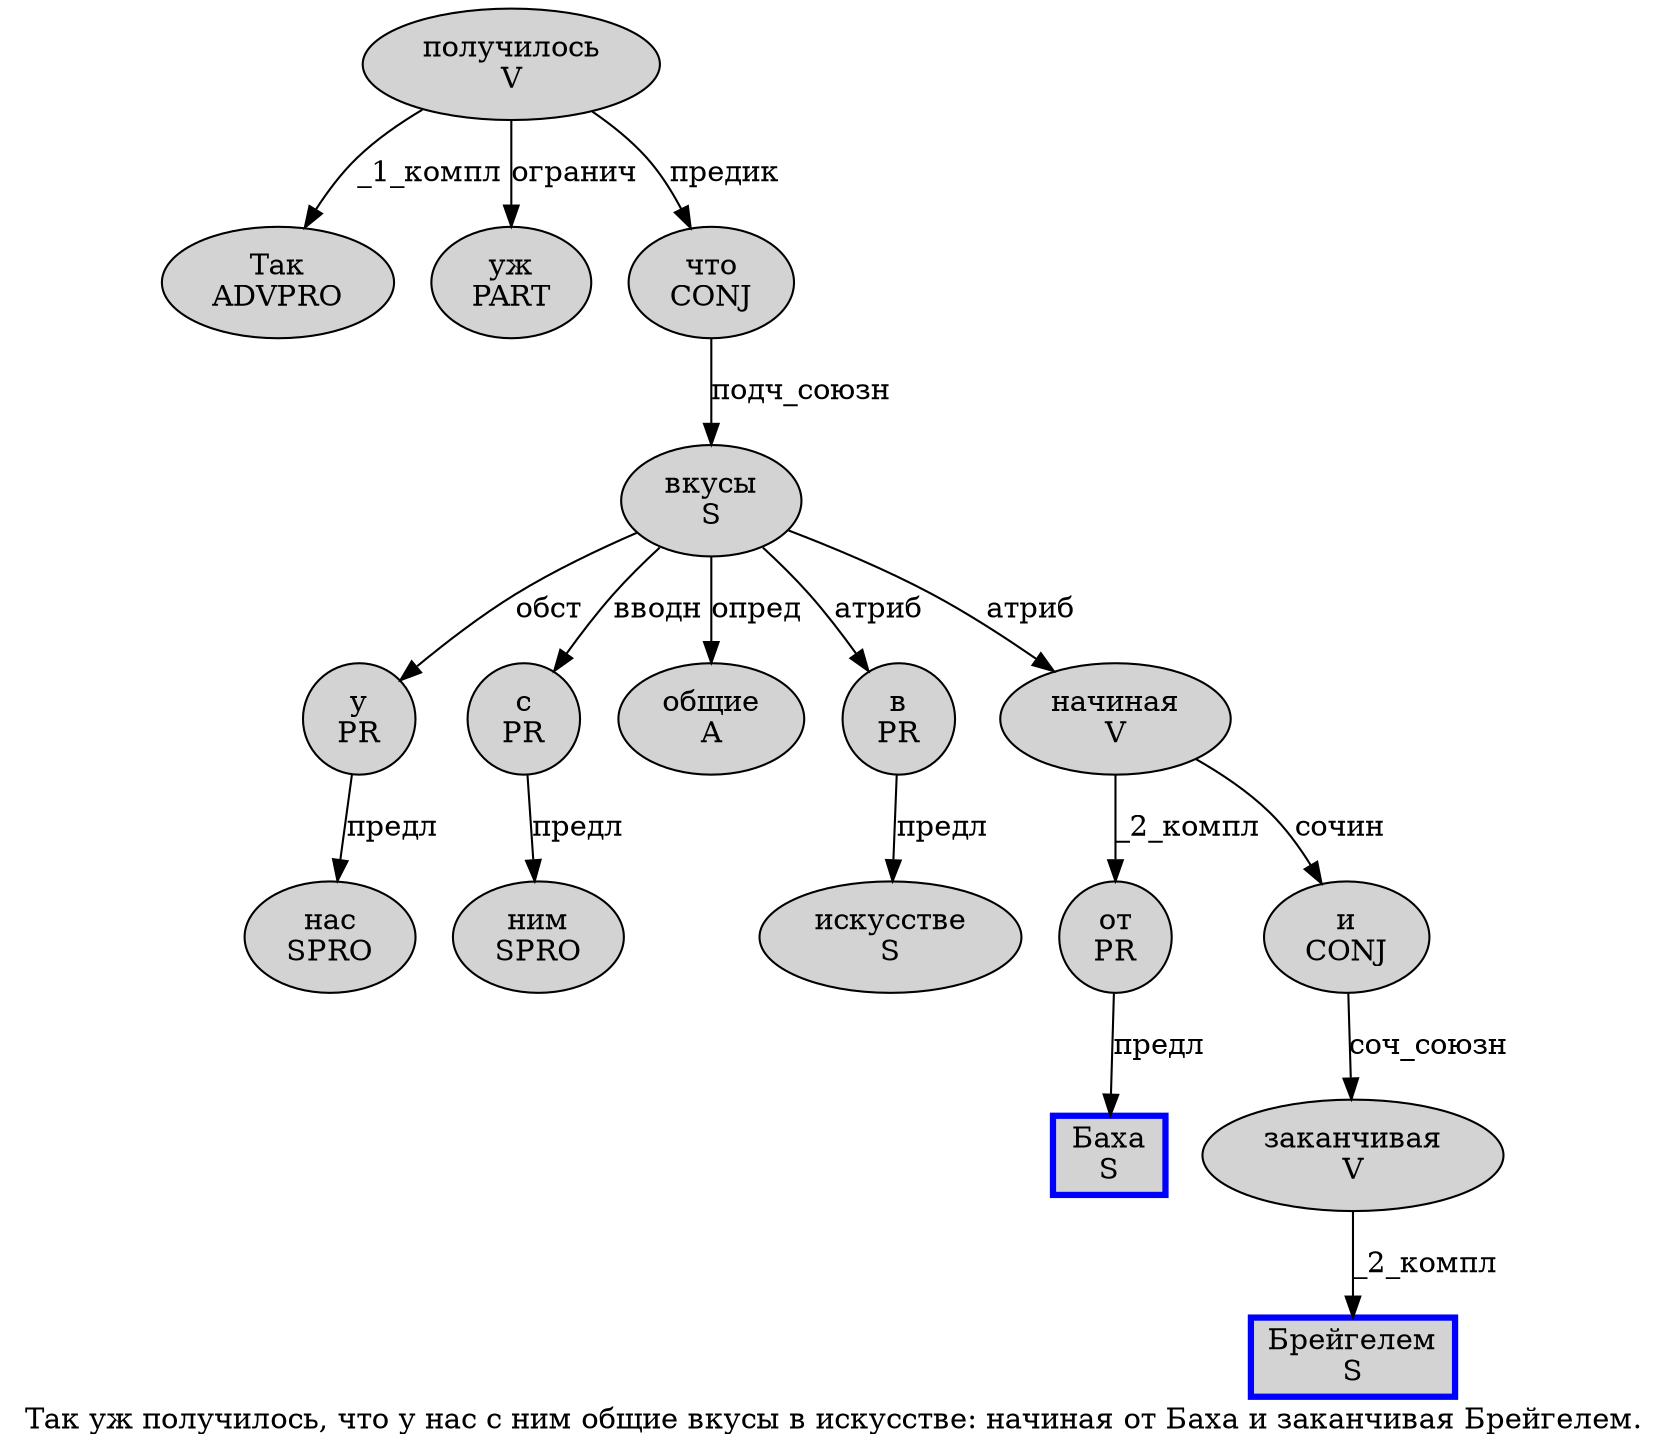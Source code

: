 digraph SENTENCE_1983 {
	graph [label="Так уж получилось, что у нас с ним общие вкусы в искусстве: начиная от Баха и заканчивая Брейгелем."]
	node [style=filled]
		0 [label="Так
ADVPRO" color="" fillcolor=lightgray penwidth=1 shape=ellipse]
		1 [label="уж
PART" color="" fillcolor=lightgray penwidth=1 shape=ellipse]
		2 [label="получилось
V" color="" fillcolor=lightgray penwidth=1 shape=ellipse]
		4 [label="что
CONJ" color="" fillcolor=lightgray penwidth=1 shape=ellipse]
		5 [label="у
PR" color="" fillcolor=lightgray penwidth=1 shape=ellipse]
		6 [label="нас
SPRO" color="" fillcolor=lightgray penwidth=1 shape=ellipse]
		7 [label="с
PR" color="" fillcolor=lightgray penwidth=1 shape=ellipse]
		8 [label="ним
SPRO" color="" fillcolor=lightgray penwidth=1 shape=ellipse]
		9 [label="общие
A" color="" fillcolor=lightgray penwidth=1 shape=ellipse]
		10 [label="вкусы
S" color="" fillcolor=lightgray penwidth=1 shape=ellipse]
		11 [label="в
PR" color="" fillcolor=lightgray penwidth=1 shape=ellipse]
		12 [label="искусстве
S" color="" fillcolor=lightgray penwidth=1 shape=ellipse]
		14 [label="начиная
V" color="" fillcolor=lightgray penwidth=1 shape=ellipse]
		15 [label="от
PR" color="" fillcolor=lightgray penwidth=1 shape=ellipse]
		16 [label="Баха
S" color=blue fillcolor=lightgray penwidth=3 shape=box]
		17 [label="и
CONJ" color="" fillcolor=lightgray penwidth=1 shape=ellipse]
		18 [label="заканчивая
V" color="" fillcolor=lightgray penwidth=1 shape=ellipse]
		19 [label="Брейгелем
S" color=blue fillcolor=lightgray penwidth=3 shape=box]
			2 -> 0 [label="_1_компл"]
			2 -> 1 [label="огранич"]
			2 -> 4 [label="предик"]
			15 -> 16 [label="предл"]
			14 -> 15 [label="_2_компл"]
			14 -> 17 [label="сочин"]
			5 -> 6 [label="предл"]
			4 -> 10 [label="подч_союзн"]
			10 -> 5 [label="обст"]
			10 -> 7 [label="вводн"]
			10 -> 9 [label="опред"]
			10 -> 11 [label="атриб"]
			10 -> 14 [label="атриб"]
			7 -> 8 [label="предл"]
			18 -> 19 [label="_2_компл"]
			11 -> 12 [label="предл"]
			17 -> 18 [label="соч_союзн"]
}